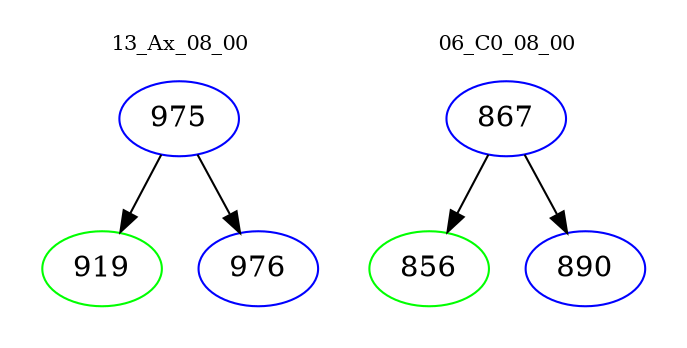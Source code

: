 digraph{
subgraph cluster_0 {
color = white
label = "13_Ax_08_00";
fontsize=10;
T0_975 [label="975", color="blue"]
T0_975 -> T0_919 [color="black"]
T0_919 [label="919", color="green"]
T0_975 -> T0_976 [color="black"]
T0_976 [label="976", color="blue"]
}
subgraph cluster_1 {
color = white
label = "06_C0_08_00";
fontsize=10;
T1_867 [label="867", color="blue"]
T1_867 -> T1_856 [color="black"]
T1_856 [label="856", color="green"]
T1_867 -> T1_890 [color="black"]
T1_890 [label="890", color="blue"]
}
}
